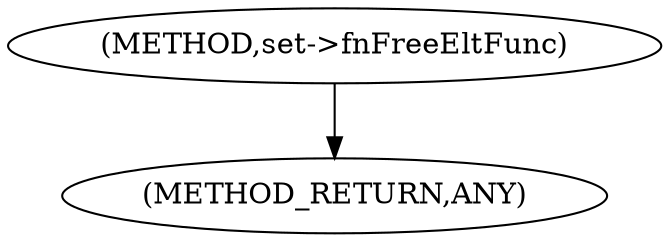 digraph "set-&gt;fnFreeEltFunc" {  
"100111" [label = <(METHOD,set-&gt;fnFreeEltFunc)> ]
"100113" [label = <(METHOD_RETURN,ANY)> ]
  "100111" -> "100113" 
}
